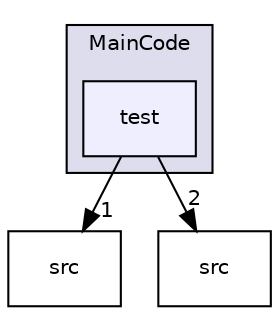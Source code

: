 digraph "MainCode/test" {
  compound=true
  node [ fontsize="10", fontname="Helvetica"];
  edge [ labelfontsize="10", labelfontname="Helvetica"];
  subgraph clusterdir_c194a2a51f35059ae7201658e43fc565 {
    graph [ bgcolor="#ddddee", pencolor="black", label="MainCode" fontname="Helvetica", fontsize="10", URL="dir_c194a2a51f35059ae7201658e43fc565.html"]
  dir_b2888eed2130bd1b1e9a10228ae83c6f [shape=box, label="test", style="filled", fillcolor="#eeeeff", pencolor="black", URL="dir_b2888eed2130bd1b1e9a10228ae83c6f.html"];
  }
  dir_68267d1309a1af8e8297ef4c3efbcdba [shape=box label="src" URL="dir_68267d1309a1af8e8297ef4c3efbcdba.html"];
  dir_0c0ff48c399ccd8bdbfc0cfefb10bf93 [shape=box label="src" URL="dir_0c0ff48c399ccd8bdbfc0cfefb10bf93.html"];
  dir_b2888eed2130bd1b1e9a10228ae83c6f->dir_68267d1309a1af8e8297ef4c3efbcdba [headlabel="1", labeldistance=1.5 headhref="dir_000002_000003.html"];
  dir_b2888eed2130bd1b1e9a10228ae83c6f->dir_0c0ff48c399ccd8bdbfc0cfefb10bf93 [headlabel="2", labeldistance=1.5 headhref="dir_000002_000001.html"];
}
